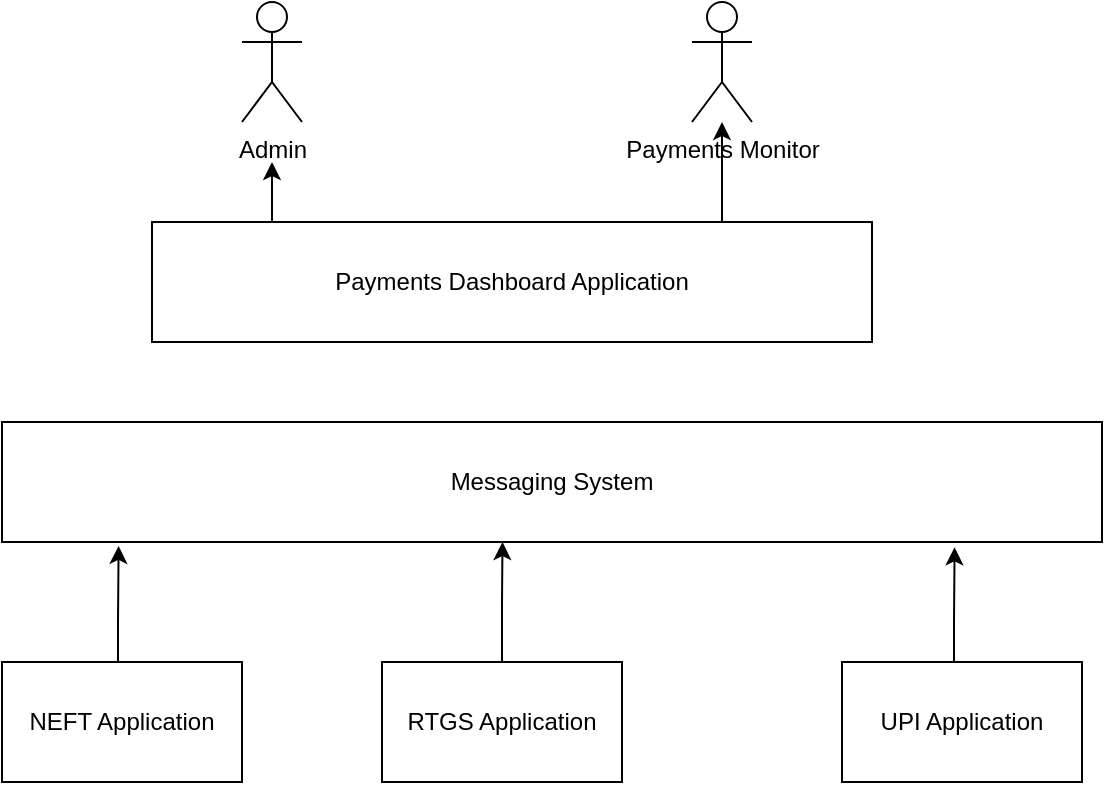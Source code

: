 <mxfile version="14.8.2" type="github">
  <diagram id="VV9ywOSvqPI21C3Ctaex" name="Page-1">
    <mxGraphModel dx="1022" dy="436" grid="1" gridSize="10" guides="1" tooltips="1" connect="1" arrows="1" fold="1" page="1" pageScale="1" pageWidth="850" pageHeight="1100" math="0" shadow="0">
      <root>
        <mxCell id="0" />
        <mxCell id="1" parent="0" />
        <mxCell id="ftCi7-vlfEUG5diF0UW_-12" style="edgeStyle=orthogonalEdgeStyle;rounded=0;orthogonalLoop=1;jettySize=auto;html=1;entryX=0.106;entryY=1.033;entryDx=0;entryDy=0;entryPerimeter=0;" edge="1" parent="1" source="ftCi7-vlfEUG5diF0UW_-1" target="ftCi7-vlfEUG5diF0UW_-4">
          <mxGeometry relative="1" as="geometry">
            <Array as="points">
              <mxPoint x="153" y="350" />
              <mxPoint x="153" y="350" />
            </Array>
          </mxGeometry>
        </mxCell>
        <mxCell id="ftCi7-vlfEUG5diF0UW_-1" value="NEFT Application" style="rounded=0;whiteSpace=wrap;html=1;" vertex="1" parent="1">
          <mxGeometry x="95" y="370" width="120" height="60" as="geometry" />
        </mxCell>
        <mxCell id="ftCi7-vlfEUG5diF0UW_-11" style="edgeStyle=orthogonalEdgeStyle;rounded=0;orthogonalLoop=1;jettySize=auto;html=1;entryX=0.455;entryY=1;entryDx=0;entryDy=0;entryPerimeter=0;" edge="1" parent="1" source="ftCi7-vlfEUG5diF0UW_-2" target="ftCi7-vlfEUG5diF0UW_-4">
          <mxGeometry relative="1" as="geometry" />
        </mxCell>
        <mxCell id="ftCi7-vlfEUG5diF0UW_-2" value="RTGS Application" style="rounded=0;whiteSpace=wrap;html=1;" vertex="1" parent="1">
          <mxGeometry x="285" y="370" width="120" height="60" as="geometry" />
        </mxCell>
        <mxCell id="ftCi7-vlfEUG5diF0UW_-10" style="edgeStyle=orthogonalEdgeStyle;rounded=0;orthogonalLoop=1;jettySize=auto;html=1;entryX=0.866;entryY=1.044;entryDx=0;entryDy=0;entryPerimeter=0;" edge="1" parent="1" source="ftCi7-vlfEUG5diF0UW_-3" target="ftCi7-vlfEUG5diF0UW_-4">
          <mxGeometry relative="1" as="geometry">
            <Array as="points">
              <mxPoint x="571" y="350" />
              <mxPoint x="571" y="350" />
            </Array>
          </mxGeometry>
        </mxCell>
        <mxCell id="ftCi7-vlfEUG5diF0UW_-3" value="UPI Application" style="rounded=0;whiteSpace=wrap;html=1;" vertex="1" parent="1">
          <mxGeometry x="515" y="370" width="120" height="60" as="geometry" />
        </mxCell>
        <mxCell id="ftCi7-vlfEUG5diF0UW_-4" value="Messaging System" style="rounded=0;whiteSpace=wrap;html=1;" vertex="1" parent="1">
          <mxGeometry x="95" y="250" width="550" height="60" as="geometry" />
        </mxCell>
        <mxCell id="ftCi7-vlfEUG5diF0UW_-5" value="Admin" style="shape=umlActor;verticalLabelPosition=bottom;verticalAlign=top;html=1;outlineConnect=0;" vertex="1" parent="1">
          <mxGeometry x="215" y="40" width="30" height="60" as="geometry" />
        </mxCell>
        <mxCell id="ftCi7-vlfEUG5diF0UW_-6" value="Payments Monitor" style="shape=umlActor;verticalLabelPosition=bottom;verticalAlign=top;html=1;outlineConnect=0;" vertex="1" parent="1">
          <mxGeometry x="440" y="40" width="30" height="60" as="geometry" />
        </mxCell>
        <mxCell id="ftCi7-vlfEUG5diF0UW_-16" style="edgeStyle=orthogonalEdgeStyle;rounded=0;orthogonalLoop=1;jettySize=auto;html=1;" edge="1" parent="1" source="ftCi7-vlfEUG5diF0UW_-15">
          <mxGeometry relative="1" as="geometry">
            <mxPoint x="230" y="120" as="targetPoint" />
            <Array as="points">
              <mxPoint x="230" y="140" />
              <mxPoint x="230" y="140" />
            </Array>
          </mxGeometry>
        </mxCell>
        <mxCell id="ftCi7-vlfEUG5diF0UW_-17" style="edgeStyle=orthogonalEdgeStyle;rounded=0;orthogonalLoop=1;jettySize=auto;html=1;" edge="1" parent="1" source="ftCi7-vlfEUG5diF0UW_-15" target="ftCi7-vlfEUG5diF0UW_-6">
          <mxGeometry relative="1" as="geometry">
            <Array as="points">
              <mxPoint x="455" y="140" />
              <mxPoint x="455" y="140" />
            </Array>
          </mxGeometry>
        </mxCell>
        <mxCell id="ftCi7-vlfEUG5diF0UW_-15" value="Payments Dashboard Application" style="rounded=0;whiteSpace=wrap;html=1;" vertex="1" parent="1">
          <mxGeometry x="170" y="150" width="360" height="60" as="geometry" />
        </mxCell>
      </root>
    </mxGraphModel>
  </diagram>
</mxfile>
